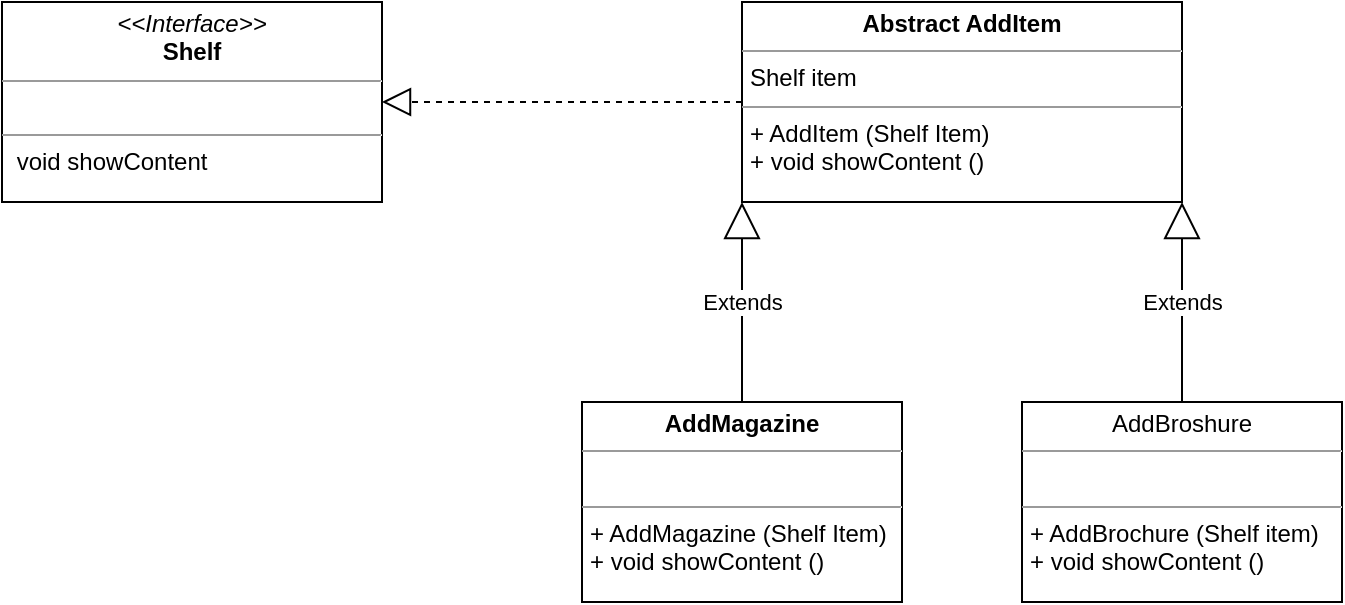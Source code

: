 <mxfile version="19.0.3" type="device"><diagram id="reKHsm5hdGIk8jJ98KJx" name="Страница 1"><mxGraphModel dx="1422" dy="865" grid="1" gridSize="10" guides="1" tooltips="1" connect="1" arrows="1" fold="1" page="1" pageScale="1" pageWidth="827" pageHeight="1169" math="0" shadow="0"><root><mxCell id="0"/><mxCell id="1" parent="0"/><mxCell id="AHUC7Xj2rtO4maQQ1KzN-1" value="&lt;p style=&quot;margin:0px;margin-top:4px;text-align:center;&quot;&gt;&lt;i&gt;&amp;lt;&amp;lt;Interface&amp;gt;&amp;gt;&lt;/i&gt;&lt;br&gt;&lt;b&gt;Shelf&lt;/b&gt;&lt;/p&gt;&lt;hr size=&quot;1&quot;&gt;&lt;p style=&quot;margin:0px;margin-left:4px;&quot;&gt;&lt;br&gt;&lt;/p&gt;&lt;hr size=&quot;1&quot;&gt;&lt;p style=&quot;margin:0px;margin-left:4px;&quot;&gt;&amp;nbsp;void showContent&lt;/p&gt;&lt;p style=&quot;margin:0px;margin-left:4px;&quot;&gt;&lt;br&gt;&lt;/p&gt;" style="verticalAlign=top;align=left;overflow=fill;fontSize=12;fontFamily=Helvetica;html=1;" parent="1" vertex="1"><mxGeometry x="80" y="80" width="190" height="100" as="geometry"/></mxCell><mxCell id="SlMIUq845wgyrL-bkrby-1" value="&lt;p style=&quot;margin:0px;margin-top:4px;text-align:center;&quot;&gt;&lt;b&gt;Abstract AddItem&lt;/b&gt;&lt;/p&gt;&lt;hr size=&quot;1&quot;&gt;&lt;p style=&quot;margin:0px;margin-left:4px;&quot;&gt;Shelf item&lt;/p&gt;&lt;hr size=&quot;1&quot;&gt;&lt;p style=&quot;margin:0px;margin-left:4px;&quot;&gt;+ AddItem (Shelf Item)&lt;/p&gt;&lt;p style=&quot;margin:0px;margin-left:4px;&quot;&gt;+ void showContent ()&amp;nbsp;&lt;/p&gt;" style="verticalAlign=top;align=left;overflow=fill;fontSize=12;fontFamily=Helvetica;html=1;" vertex="1" parent="1"><mxGeometry x="450" y="80" width="220" height="100" as="geometry"/></mxCell><mxCell id="SlMIUq845wgyrL-bkrby-2" value="&lt;p style=&quot;margin:0px;margin-top:4px;text-align:center;&quot;&gt;AddBroshure&lt;/p&gt;&lt;hr size=&quot;1&quot;&gt;&lt;p style=&quot;margin:0px;margin-left:4px;&quot;&gt;&lt;br&gt;&lt;/p&gt;&lt;hr size=&quot;1&quot;&gt;&lt;p style=&quot;margin:0px;margin-left:4px;&quot;&gt;+ AddBrochure (Shelf item)&lt;/p&gt;&lt;p style=&quot;margin:0px;margin-left:4px;&quot;&gt;+ void showContent ()&lt;/p&gt;" style="verticalAlign=top;align=left;overflow=fill;fontSize=12;fontFamily=Helvetica;html=1;" vertex="1" parent="1"><mxGeometry x="590" y="280" width="160" height="100" as="geometry"/></mxCell><mxCell id="SlMIUq845wgyrL-bkrby-3" value="&lt;p style=&quot;margin:0px;margin-top:4px;text-align:center;&quot;&gt;&lt;b&gt;AddMagazine&lt;/b&gt;&lt;/p&gt;&lt;hr size=&quot;1&quot;&gt;&lt;p style=&quot;margin:0px;margin-left:4px;&quot;&gt;&lt;br&gt;&lt;/p&gt;&lt;hr size=&quot;1&quot;&gt;&lt;p style=&quot;margin:0px;margin-left:4px;&quot;&gt;+ AddMagazine (Shelf Item)&lt;/p&gt;&lt;p style=&quot;margin:0px;margin-left:4px;&quot;&gt;+ void showContent ()&lt;/p&gt;" style="verticalAlign=top;align=left;overflow=fill;fontSize=12;fontFamily=Helvetica;html=1;" vertex="1" parent="1"><mxGeometry x="370" y="280" width="160" height="100" as="geometry"/></mxCell><mxCell id="SlMIUq845wgyrL-bkrby-4" value="Extends" style="endArrow=block;endSize=16;endFill=0;html=1;rounded=0;entryX=0;entryY=1;entryDx=0;entryDy=0;exitX=0.5;exitY=0;exitDx=0;exitDy=0;" edge="1" parent="1" source="SlMIUq845wgyrL-bkrby-3" target="SlMIUq845wgyrL-bkrby-1"><mxGeometry width="160" relative="1" as="geometry"><mxPoint x="330" y="440" as="sourcePoint"/><mxPoint x="490" y="440" as="targetPoint"/></mxGeometry></mxCell><mxCell id="SlMIUq845wgyrL-bkrby-5" value="Extends" style="endArrow=block;endSize=16;endFill=0;html=1;rounded=0;entryX=1;entryY=1;entryDx=0;entryDy=0;exitX=0.5;exitY=0;exitDx=0;exitDy=0;" edge="1" parent="1" source="SlMIUq845wgyrL-bkrby-2" target="SlMIUq845wgyrL-bkrby-1"><mxGeometry width="160" relative="1" as="geometry"><mxPoint x="330" y="440" as="sourcePoint"/><mxPoint x="490" y="440" as="targetPoint"/></mxGeometry></mxCell><mxCell id="SlMIUq845wgyrL-bkrby-6" value="" style="endArrow=block;dashed=1;endFill=0;endSize=12;html=1;rounded=0;entryX=1;entryY=0.5;entryDx=0;entryDy=0;exitX=0;exitY=0.5;exitDx=0;exitDy=0;" edge="1" parent="1" source="SlMIUq845wgyrL-bkrby-1" target="AHUC7Xj2rtO4maQQ1KzN-1"><mxGeometry width="160" relative="1" as="geometry"><mxPoint x="330" y="440" as="sourcePoint"/><mxPoint x="490" y="440" as="targetPoint"/></mxGeometry></mxCell></root></mxGraphModel></diagram></mxfile>